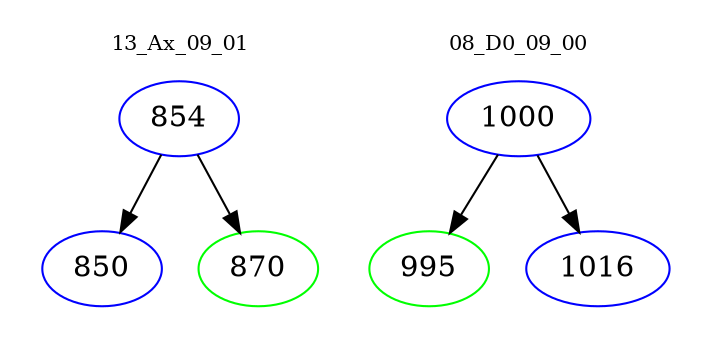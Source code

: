 digraph{
subgraph cluster_0 {
color = white
label = "13_Ax_09_01";
fontsize=10;
T0_854 [label="854", color="blue"]
T0_854 -> T0_850 [color="black"]
T0_850 [label="850", color="blue"]
T0_854 -> T0_870 [color="black"]
T0_870 [label="870", color="green"]
}
subgraph cluster_1 {
color = white
label = "08_D0_09_00";
fontsize=10;
T1_1000 [label="1000", color="blue"]
T1_1000 -> T1_995 [color="black"]
T1_995 [label="995", color="green"]
T1_1000 -> T1_1016 [color="black"]
T1_1016 [label="1016", color="blue"]
}
}
